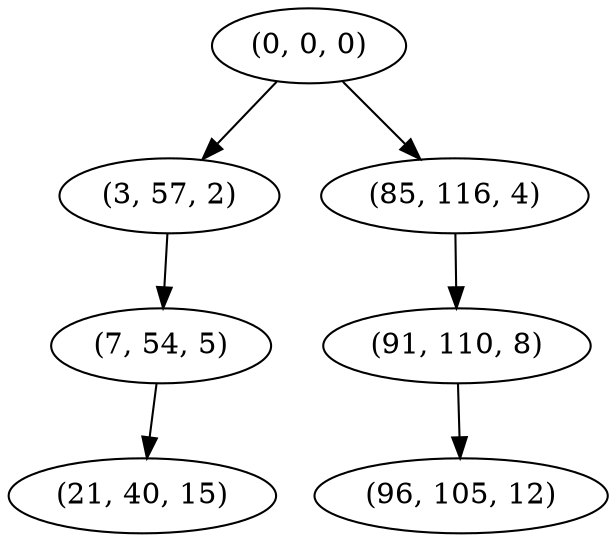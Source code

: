 digraph tree {
    "(0, 0, 0)";
    "(3, 57, 2)";
    "(7, 54, 5)";
    "(21, 40, 15)";
    "(85, 116, 4)";
    "(91, 110, 8)";
    "(96, 105, 12)";
    "(0, 0, 0)" -> "(3, 57, 2)";
    "(0, 0, 0)" -> "(85, 116, 4)";
    "(3, 57, 2)" -> "(7, 54, 5)";
    "(7, 54, 5)" -> "(21, 40, 15)";
    "(85, 116, 4)" -> "(91, 110, 8)";
    "(91, 110, 8)" -> "(96, 105, 12)";
}
